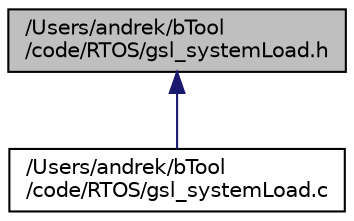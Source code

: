 digraph "/Users/andrek/bTool/code/RTOS/gsl_systemLoad.h"
{
  edge [fontname="Helvetica",fontsize="10",labelfontname="Helvetica",labelfontsize="10"];
  node [fontname="Helvetica",fontsize="10",shape=record];
  Node1 [label="/Users/andrek/bTool\l/code/RTOS/gsl_systemLoad.h",height=0.2,width=0.4,color="black", fillcolor="grey75", style="filled" fontcolor="black"];
  Node1 -> Node2 [dir="back",color="midnightblue",fontsize="10",style="solid",fontname="Helvetica"];
  Node2 [label="/Users/andrek/bTool\l/code/RTOS/gsl_systemLoad.c",height=0.2,width=0.4,color="black", fillcolor="white", style="filled",URL="$gsl__system_load_8c.html"];
}
